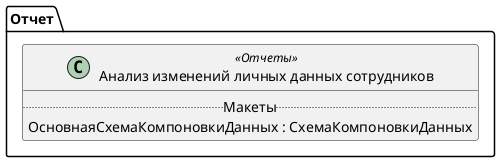 ﻿@startuml АнализИзмененийЛичныхДанныхСотрудников
'!include templates.wsd
'..\include templates.wsd
class Отчет.АнализИзмененийЛичныхДанныхСотрудников as "Анализ изменений личных данных сотрудников" <<Отчеты>>
{
..Макеты..
ОсновнаяСхемаКомпоновкиДанных : СхемаКомпоновкиДанных
}
@enduml

